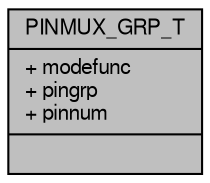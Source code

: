 digraph "PINMUX_GRP_T"
{
  edge [fontname="FreeSans",fontsize="10",labelfontname="FreeSans",labelfontsize="10"];
  node [fontname="FreeSans",fontsize="10",shape=record];
  Node1 [label="{PINMUX_GRP_T\n|+ modefunc\l+ pingrp\l+ pinnum\l|}",height=0.2,width=0.4,color="black", fillcolor="grey75", style="filled", fontcolor="black"];
}
